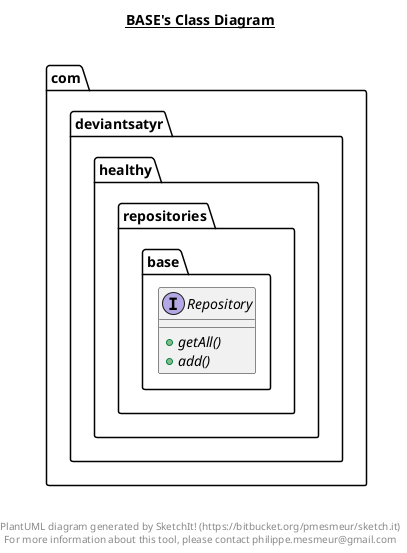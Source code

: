 @startuml

title __BASE's Class Diagram__\n

  package com.deviantsatyr.healthy {
    package com.deviantsatyr.healthy.repositories {
      package com.deviantsatyr.healthy.repositories.base {
        interface Repository {
            {abstract} + getAll()
            {abstract} + add()
        }
      }
    }
  }
  



right footer


PlantUML diagram generated by SketchIt! (https://bitbucket.org/pmesmeur/sketch.it)
For more information about this tool, please contact philippe.mesmeur@gmail.com
endfooter

@enduml
